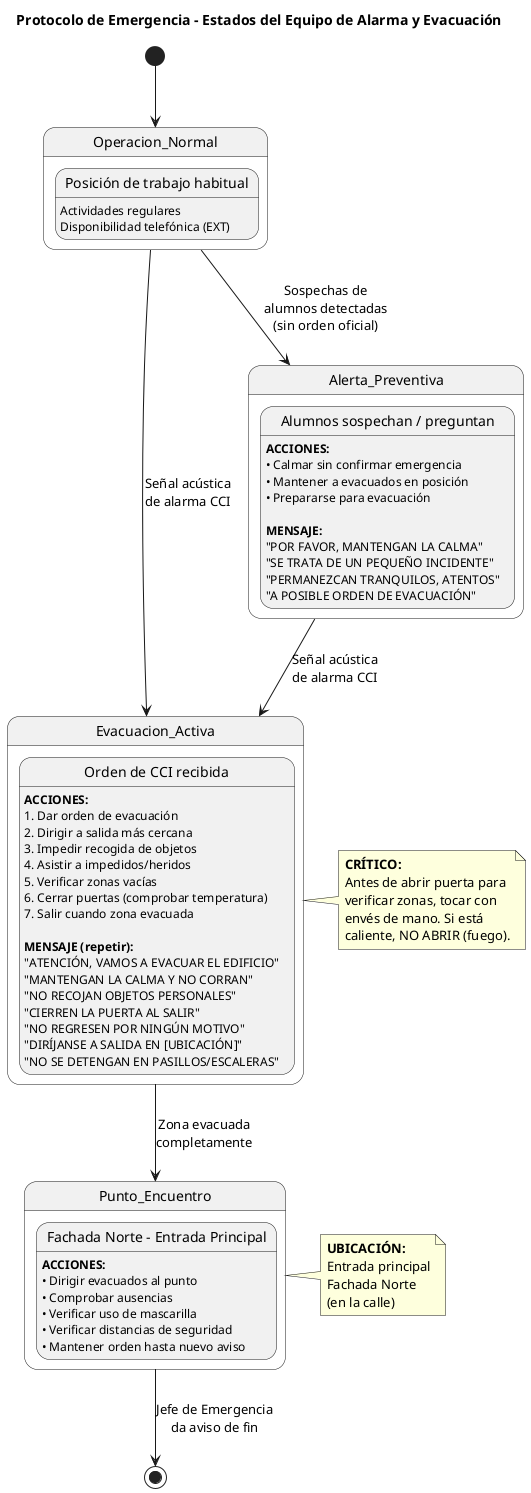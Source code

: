 @startuml
title Protocolo de Emergencia - Estados del Equipo de Alarma y Evacuación

[*] --> Operacion_Normal

state Operacion_Normal {
  state "Posición de trabajo habitual" as Normal
  Normal : Actividades regulares
  Normal : Disponibilidad telefónica (EXT)
}

state Alerta_Preventiva {
  state "Alumnos sospechan / preguntan" as Alerta
  Alerta : **ACCIONES:**
  Alerta : • Calmar sin confirmar emergencia
  Alerta : • Mantener a evacuados en posición
  Alerta : • Prepararse para evacuación
  Alerta : 
  Alerta : **MENSAJE:**
  Alerta : "POR FAVOR, MANTENGAN LA CALMA"
  Alerta : "SE TRATA DE UN PEQUEÑO INCIDENTE"
  Alerta : "PERMANEZCAN TRANQUILOS, ATENTOS"
  Alerta : "A POSIBLE ORDEN DE EVACUACIÓN"
}

state Evacuacion_Activa {
  state "Orden de CCI recibida" as Evacuando
  Evacuando : **ACCIONES:**
  Evacuando : 1. Dar orden de evacuación
  Evacuando : 2. Dirigir a salida más cercana
  Evacuando : 3. Impedir recogida de objetos
  Evacuando : 4. Asistir a impedidos/heridos
  Evacuando : 5. Verificar zonas vacías
  Evacuando : 6. Cerrar puertas (comprobar temperatura)
  Evacuando : 7. Salir cuando zona evacuada
  Evacuando :
  Evacuando : **MENSAJE (repetir):**
  Evacuando : "ATENCIÓN, VAMOS A EVACUAR EL EDIFICIO"
  Evacuando : "MANTENGAN LA CALMA Y NO CORRAN"
  Evacuando : "NO RECOJAN OBJETOS PERSONALES"
  Evacuando : "CIERREN LA PUERTA AL SALIR"
  Evacuando : "NO REGRESEN POR NINGÚN MOTIVO"
  Evacuando : "DIRÍJANSE A SALIDA EN [UBICACIÓN]"
  Evacuando : "NO SE DETENGAN EN PASILLOS/ESCALERAS"
}

state Punto_Encuentro {
  state "Fachada Norte - Entrada Principal" as Encuentro
  Encuentro : **ACCIONES:**
  Encuentro : • Dirigir evacuados al punto
  Encuentro : • Comprobar ausencias
  Encuentro : • Verificar uso de mascarilla
  Encuentro : • Verificar distancias de seguridad
  Encuentro : • Mantener orden hasta nuevo aviso
}

Operacion_Normal --> Alerta_Preventiva : Sospechas de\nalumnos detectadas\n(sin orden oficial)
Operacion_Normal --> Evacuacion_Activa : Señal acústica\nde alarma CCI
Alerta_Preventiva --> Evacuacion_Activa : Señal acústica\nde alarma CCI
Evacuacion_Activa --> Punto_Encuentro : Zona evacuada\ncompletamente
Punto_Encuentro --> [*] : Jefe de Emergencia\nda aviso de fin

note right of Evacuacion_Activa
  **CRÍTICO:**
  Antes de abrir puerta para
  verificar zonas, tocar con
  envés de mano. Si está
  caliente, NO ABRIR (fuego).
end note

note right of Punto_Encuentro
  **UBICACIÓN:**
  Entrada principal
  Fachada Norte
  (en la calle)
end note

@enduml